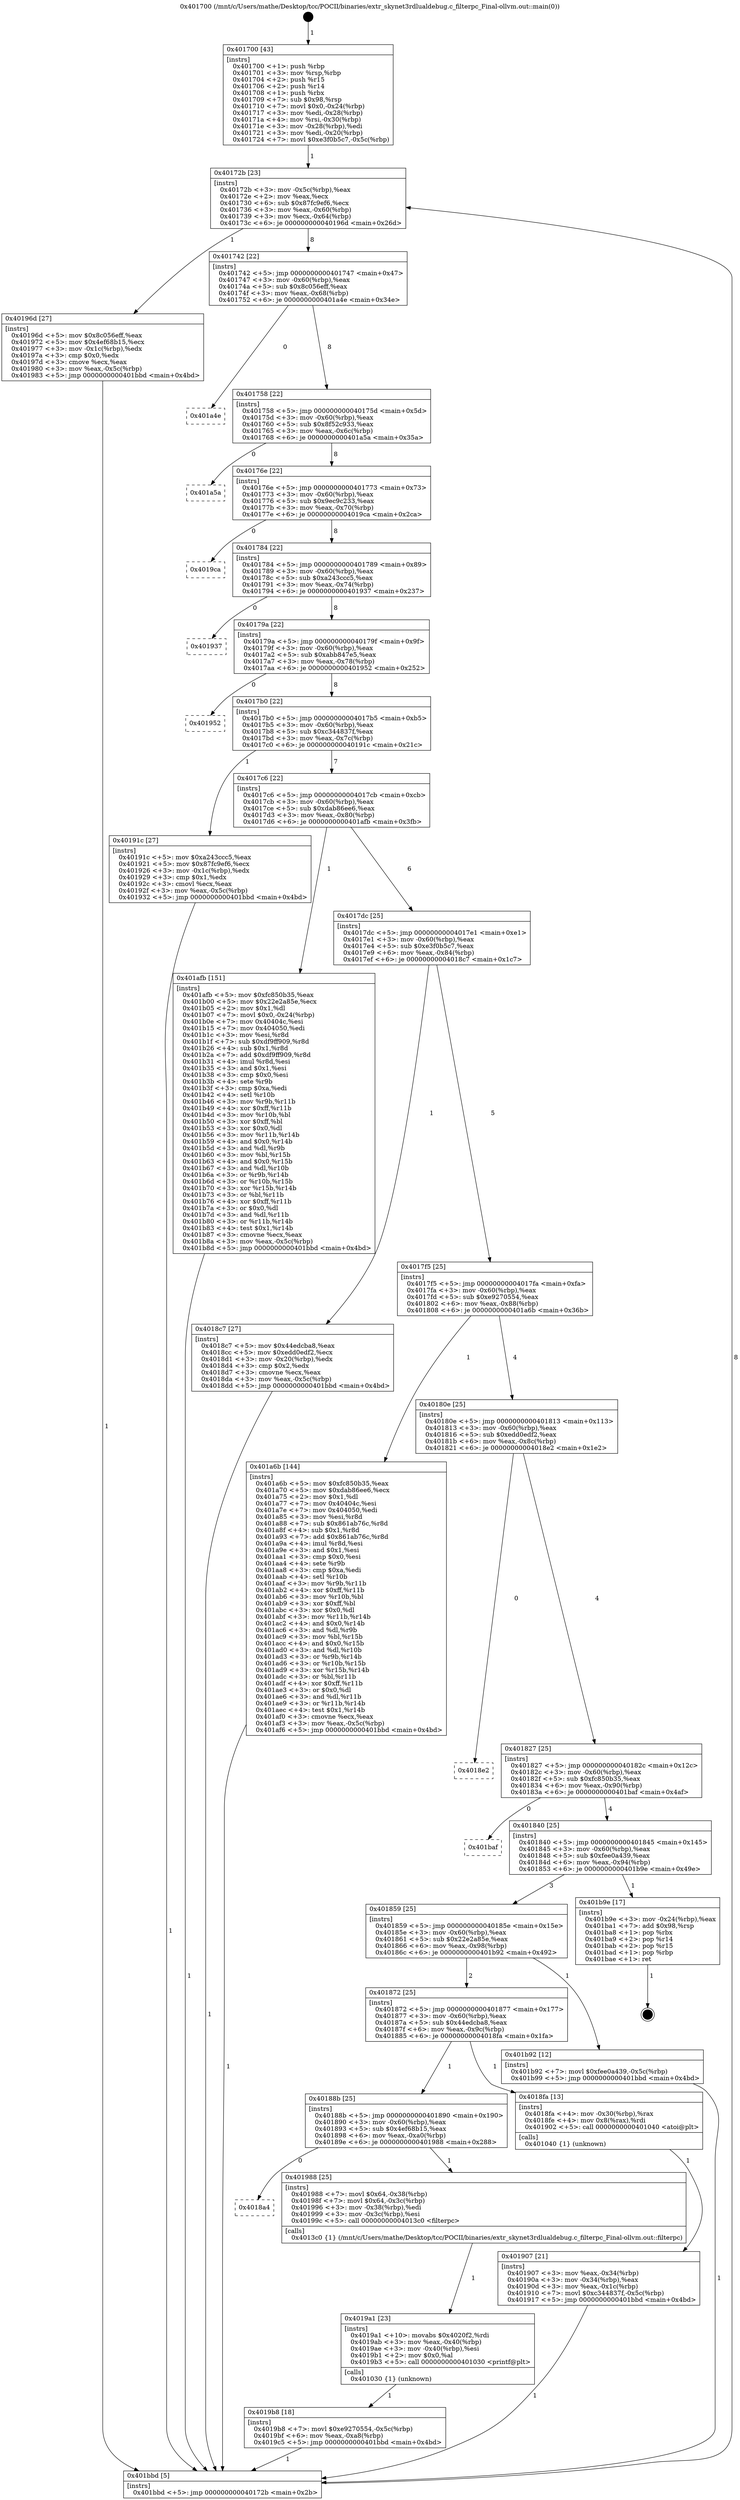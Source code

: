 digraph "0x401700" {
  label = "0x401700 (/mnt/c/Users/mathe/Desktop/tcc/POCII/binaries/extr_skynet3rdlualdebug.c_filterpc_Final-ollvm.out::main(0))"
  labelloc = "t"
  node[shape=record]

  Entry [label="",width=0.3,height=0.3,shape=circle,fillcolor=black,style=filled]
  "0x40172b" [label="{
     0x40172b [23]\l
     | [instrs]\l
     &nbsp;&nbsp;0x40172b \<+3\>: mov -0x5c(%rbp),%eax\l
     &nbsp;&nbsp;0x40172e \<+2\>: mov %eax,%ecx\l
     &nbsp;&nbsp;0x401730 \<+6\>: sub $0x87fc9ef6,%ecx\l
     &nbsp;&nbsp;0x401736 \<+3\>: mov %eax,-0x60(%rbp)\l
     &nbsp;&nbsp;0x401739 \<+3\>: mov %ecx,-0x64(%rbp)\l
     &nbsp;&nbsp;0x40173c \<+6\>: je 000000000040196d \<main+0x26d\>\l
  }"]
  "0x40196d" [label="{
     0x40196d [27]\l
     | [instrs]\l
     &nbsp;&nbsp;0x40196d \<+5\>: mov $0x8c056eff,%eax\l
     &nbsp;&nbsp;0x401972 \<+5\>: mov $0x4ef68b15,%ecx\l
     &nbsp;&nbsp;0x401977 \<+3\>: mov -0x1c(%rbp),%edx\l
     &nbsp;&nbsp;0x40197a \<+3\>: cmp $0x0,%edx\l
     &nbsp;&nbsp;0x40197d \<+3\>: cmove %ecx,%eax\l
     &nbsp;&nbsp;0x401980 \<+3\>: mov %eax,-0x5c(%rbp)\l
     &nbsp;&nbsp;0x401983 \<+5\>: jmp 0000000000401bbd \<main+0x4bd\>\l
  }"]
  "0x401742" [label="{
     0x401742 [22]\l
     | [instrs]\l
     &nbsp;&nbsp;0x401742 \<+5\>: jmp 0000000000401747 \<main+0x47\>\l
     &nbsp;&nbsp;0x401747 \<+3\>: mov -0x60(%rbp),%eax\l
     &nbsp;&nbsp;0x40174a \<+5\>: sub $0x8c056eff,%eax\l
     &nbsp;&nbsp;0x40174f \<+3\>: mov %eax,-0x68(%rbp)\l
     &nbsp;&nbsp;0x401752 \<+6\>: je 0000000000401a4e \<main+0x34e\>\l
  }"]
  Exit [label="",width=0.3,height=0.3,shape=circle,fillcolor=black,style=filled,peripheries=2]
  "0x401a4e" [label="{
     0x401a4e\l
  }", style=dashed]
  "0x401758" [label="{
     0x401758 [22]\l
     | [instrs]\l
     &nbsp;&nbsp;0x401758 \<+5\>: jmp 000000000040175d \<main+0x5d\>\l
     &nbsp;&nbsp;0x40175d \<+3\>: mov -0x60(%rbp),%eax\l
     &nbsp;&nbsp;0x401760 \<+5\>: sub $0x8f52c933,%eax\l
     &nbsp;&nbsp;0x401765 \<+3\>: mov %eax,-0x6c(%rbp)\l
     &nbsp;&nbsp;0x401768 \<+6\>: je 0000000000401a5a \<main+0x35a\>\l
  }"]
  "0x4019b8" [label="{
     0x4019b8 [18]\l
     | [instrs]\l
     &nbsp;&nbsp;0x4019b8 \<+7\>: movl $0xe9270554,-0x5c(%rbp)\l
     &nbsp;&nbsp;0x4019bf \<+6\>: mov %eax,-0xa8(%rbp)\l
     &nbsp;&nbsp;0x4019c5 \<+5\>: jmp 0000000000401bbd \<main+0x4bd\>\l
  }"]
  "0x401a5a" [label="{
     0x401a5a\l
  }", style=dashed]
  "0x40176e" [label="{
     0x40176e [22]\l
     | [instrs]\l
     &nbsp;&nbsp;0x40176e \<+5\>: jmp 0000000000401773 \<main+0x73\>\l
     &nbsp;&nbsp;0x401773 \<+3\>: mov -0x60(%rbp),%eax\l
     &nbsp;&nbsp;0x401776 \<+5\>: sub $0x9ec9c233,%eax\l
     &nbsp;&nbsp;0x40177b \<+3\>: mov %eax,-0x70(%rbp)\l
     &nbsp;&nbsp;0x40177e \<+6\>: je 00000000004019ca \<main+0x2ca\>\l
  }"]
  "0x4019a1" [label="{
     0x4019a1 [23]\l
     | [instrs]\l
     &nbsp;&nbsp;0x4019a1 \<+10\>: movabs $0x4020f2,%rdi\l
     &nbsp;&nbsp;0x4019ab \<+3\>: mov %eax,-0x40(%rbp)\l
     &nbsp;&nbsp;0x4019ae \<+3\>: mov -0x40(%rbp),%esi\l
     &nbsp;&nbsp;0x4019b1 \<+2\>: mov $0x0,%al\l
     &nbsp;&nbsp;0x4019b3 \<+5\>: call 0000000000401030 \<printf@plt\>\l
     | [calls]\l
     &nbsp;&nbsp;0x401030 \{1\} (unknown)\l
  }"]
  "0x4019ca" [label="{
     0x4019ca\l
  }", style=dashed]
  "0x401784" [label="{
     0x401784 [22]\l
     | [instrs]\l
     &nbsp;&nbsp;0x401784 \<+5\>: jmp 0000000000401789 \<main+0x89\>\l
     &nbsp;&nbsp;0x401789 \<+3\>: mov -0x60(%rbp),%eax\l
     &nbsp;&nbsp;0x40178c \<+5\>: sub $0xa243ccc5,%eax\l
     &nbsp;&nbsp;0x401791 \<+3\>: mov %eax,-0x74(%rbp)\l
     &nbsp;&nbsp;0x401794 \<+6\>: je 0000000000401937 \<main+0x237\>\l
  }"]
  "0x4018a4" [label="{
     0x4018a4\l
  }", style=dashed]
  "0x401937" [label="{
     0x401937\l
  }", style=dashed]
  "0x40179a" [label="{
     0x40179a [22]\l
     | [instrs]\l
     &nbsp;&nbsp;0x40179a \<+5\>: jmp 000000000040179f \<main+0x9f\>\l
     &nbsp;&nbsp;0x40179f \<+3\>: mov -0x60(%rbp),%eax\l
     &nbsp;&nbsp;0x4017a2 \<+5\>: sub $0xabb847e5,%eax\l
     &nbsp;&nbsp;0x4017a7 \<+3\>: mov %eax,-0x78(%rbp)\l
     &nbsp;&nbsp;0x4017aa \<+6\>: je 0000000000401952 \<main+0x252\>\l
  }"]
  "0x401988" [label="{
     0x401988 [25]\l
     | [instrs]\l
     &nbsp;&nbsp;0x401988 \<+7\>: movl $0x64,-0x38(%rbp)\l
     &nbsp;&nbsp;0x40198f \<+7\>: movl $0x64,-0x3c(%rbp)\l
     &nbsp;&nbsp;0x401996 \<+3\>: mov -0x38(%rbp),%edi\l
     &nbsp;&nbsp;0x401999 \<+3\>: mov -0x3c(%rbp),%esi\l
     &nbsp;&nbsp;0x40199c \<+5\>: call 00000000004013c0 \<filterpc\>\l
     | [calls]\l
     &nbsp;&nbsp;0x4013c0 \{1\} (/mnt/c/Users/mathe/Desktop/tcc/POCII/binaries/extr_skynet3rdlualdebug.c_filterpc_Final-ollvm.out::filterpc)\l
  }"]
  "0x401952" [label="{
     0x401952\l
  }", style=dashed]
  "0x4017b0" [label="{
     0x4017b0 [22]\l
     | [instrs]\l
     &nbsp;&nbsp;0x4017b0 \<+5\>: jmp 00000000004017b5 \<main+0xb5\>\l
     &nbsp;&nbsp;0x4017b5 \<+3\>: mov -0x60(%rbp),%eax\l
     &nbsp;&nbsp;0x4017b8 \<+5\>: sub $0xc344837f,%eax\l
     &nbsp;&nbsp;0x4017bd \<+3\>: mov %eax,-0x7c(%rbp)\l
     &nbsp;&nbsp;0x4017c0 \<+6\>: je 000000000040191c \<main+0x21c\>\l
  }"]
  "0x401907" [label="{
     0x401907 [21]\l
     | [instrs]\l
     &nbsp;&nbsp;0x401907 \<+3\>: mov %eax,-0x34(%rbp)\l
     &nbsp;&nbsp;0x40190a \<+3\>: mov -0x34(%rbp),%eax\l
     &nbsp;&nbsp;0x40190d \<+3\>: mov %eax,-0x1c(%rbp)\l
     &nbsp;&nbsp;0x401910 \<+7\>: movl $0xc344837f,-0x5c(%rbp)\l
     &nbsp;&nbsp;0x401917 \<+5\>: jmp 0000000000401bbd \<main+0x4bd\>\l
  }"]
  "0x40191c" [label="{
     0x40191c [27]\l
     | [instrs]\l
     &nbsp;&nbsp;0x40191c \<+5\>: mov $0xa243ccc5,%eax\l
     &nbsp;&nbsp;0x401921 \<+5\>: mov $0x87fc9ef6,%ecx\l
     &nbsp;&nbsp;0x401926 \<+3\>: mov -0x1c(%rbp),%edx\l
     &nbsp;&nbsp;0x401929 \<+3\>: cmp $0x1,%edx\l
     &nbsp;&nbsp;0x40192c \<+3\>: cmovl %ecx,%eax\l
     &nbsp;&nbsp;0x40192f \<+3\>: mov %eax,-0x5c(%rbp)\l
     &nbsp;&nbsp;0x401932 \<+5\>: jmp 0000000000401bbd \<main+0x4bd\>\l
  }"]
  "0x4017c6" [label="{
     0x4017c6 [22]\l
     | [instrs]\l
     &nbsp;&nbsp;0x4017c6 \<+5\>: jmp 00000000004017cb \<main+0xcb\>\l
     &nbsp;&nbsp;0x4017cb \<+3\>: mov -0x60(%rbp),%eax\l
     &nbsp;&nbsp;0x4017ce \<+5\>: sub $0xdab86ee6,%eax\l
     &nbsp;&nbsp;0x4017d3 \<+3\>: mov %eax,-0x80(%rbp)\l
     &nbsp;&nbsp;0x4017d6 \<+6\>: je 0000000000401afb \<main+0x3fb\>\l
  }"]
  "0x40188b" [label="{
     0x40188b [25]\l
     | [instrs]\l
     &nbsp;&nbsp;0x40188b \<+5\>: jmp 0000000000401890 \<main+0x190\>\l
     &nbsp;&nbsp;0x401890 \<+3\>: mov -0x60(%rbp),%eax\l
     &nbsp;&nbsp;0x401893 \<+5\>: sub $0x4ef68b15,%eax\l
     &nbsp;&nbsp;0x401898 \<+6\>: mov %eax,-0xa0(%rbp)\l
     &nbsp;&nbsp;0x40189e \<+6\>: je 0000000000401988 \<main+0x288\>\l
  }"]
  "0x401afb" [label="{
     0x401afb [151]\l
     | [instrs]\l
     &nbsp;&nbsp;0x401afb \<+5\>: mov $0xfc850b35,%eax\l
     &nbsp;&nbsp;0x401b00 \<+5\>: mov $0x22e2a85e,%ecx\l
     &nbsp;&nbsp;0x401b05 \<+2\>: mov $0x1,%dl\l
     &nbsp;&nbsp;0x401b07 \<+7\>: movl $0x0,-0x24(%rbp)\l
     &nbsp;&nbsp;0x401b0e \<+7\>: mov 0x40404c,%esi\l
     &nbsp;&nbsp;0x401b15 \<+7\>: mov 0x404050,%edi\l
     &nbsp;&nbsp;0x401b1c \<+3\>: mov %esi,%r8d\l
     &nbsp;&nbsp;0x401b1f \<+7\>: sub $0xdf9ff909,%r8d\l
     &nbsp;&nbsp;0x401b26 \<+4\>: sub $0x1,%r8d\l
     &nbsp;&nbsp;0x401b2a \<+7\>: add $0xdf9ff909,%r8d\l
     &nbsp;&nbsp;0x401b31 \<+4\>: imul %r8d,%esi\l
     &nbsp;&nbsp;0x401b35 \<+3\>: and $0x1,%esi\l
     &nbsp;&nbsp;0x401b38 \<+3\>: cmp $0x0,%esi\l
     &nbsp;&nbsp;0x401b3b \<+4\>: sete %r9b\l
     &nbsp;&nbsp;0x401b3f \<+3\>: cmp $0xa,%edi\l
     &nbsp;&nbsp;0x401b42 \<+4\>: setl %r10b\l
     &nbsp;&nbsp;0x401b46 \<+3\>: mov %r9b,%r11b\l
     &nbsp;&nbsp;0x401b49 \<+4\>: xor $0xff,%r11b\l
     &nbsp;&nbsp;0x401b4d \<+3\>: mov %r10b,%bl\l
     &nbsp;&nbsp;0x401b50 \<+3\>: xor $0xff,%bl\l
     &nbsp;&nbsp;0x401b53 \<+3\>: xor $0x0,%dl\l
     &nbsp;&nbsp;0x401b56 \<+3\>: mov %r11b,%r14b\l
     &nbsp;&nbsp;0x401b59 \<+4\>: and $0x0,%r14b\l
     &nbsp;&nbsp;0x401b5d \<+3\>: and %dl,%r9b\l
     &nbsp;&nbsp;0x401b60 \<+3\>: mov %bl,%r15b\l
     &nbsp;&nbsp;0x401b63 \<+4\>: and $0x0,%r15b\l
     &nbsp;&nbsp;0x401b67 \<+3\>: and %dl,%r10b\l
     &nbsp;&nbsp;0x401b6a \<+3\>: or %r9b,%r14b\l
     &nbsp;&nbsp;0x401b6d \<+3\>: or %r10b,%r15b\l
     &nbsp;&nbsp;0x401b70 \<+3\>: xor %r15b,%r14b\l
     &nbsp;&nbsp;0x401b73 \<+3\>: or %bl,%r11b\l
     &nbsp;&nbsp;0x401b76 \<+4\>: xor $0xff,%r11b\l
     &nbsp;&nbsp;0x401b7a \<+3\>: or $0x0,%dl\l
     &nbsp;&nbsp;0x401b7d \<+3\>: and %dl,%r11b\l
     &nbsp;&nbsp;0x401b80 \<+3\>: or %r11b,%r14b\l
     &nbsp;&nbsp;0x401b83 \<+4\>: test $0x1,%r14b\l
     &nbsp;&nbsp;0x401b87 \<+3\>: cmovne %ecx,%eax\l
     &nbsp;&nbsp;0x401b8a \<+3\>: mov %eax,-0x5c(%rbp)\l
     &nbsp;&nbsp;0x401b8d \<+5\>: jmp 0000000000401bbd \<main+0x4bd\>\l
  }"]
  "0x4017dc" [label="{
     0x4017dc [25]\l
     | [instrs]\l
     &nbsp;&nbsp;0x4017dc \<+5\>: jmp 00000000004017e1 \<main+0xe1\>\l
     &nbsp;&nbsp;0x4017e1 \<+3\>: mov -0x60(%rbp),%eax\l
     &nbsp;&nbsp;0x4017e4 \<+5\>: sub $0xe3f0b5c7,%eax\l
     &nbsp;&nbsp;0x4017e9 \<+6\>: mov %eax,-0x84(%rbp)\l
     &nbsp;&nbsp;0x4017ef \<+6\>: je 00000000004018c7 \<main+0x1c7\>\l
  }"]
  "0x4018fa" [label="{
     0x4018fa [13]\l
     | [instrs]\l
     &nbsp;&nbsp;0x4018fa \<+4\>: mov -0x30(%rbp),%rax\l
     &nbsp;&nbsp;0x4018fe \<+4\>: mov 0x8(%rax),%rdi\l
     &nbsp;&nbsp;0x401902 \<+5\>: call 0000000000401040 \<atoi@plt\>\l
     | [calls]\l
     &nbsp;&nbsp;0x401040 \{1\} (unknown)\l
  }"]
  "0x4018c7" [label="{
     0x4018c7 [27]\l
     | [instrs]\l
     &nbsp;&nbsp;0x4018c7 \<+5\>: mov $0x44edcba8,%eax\l
     &nbsp;&nbsp;0x4018cc \<+5\>: mov $0xedd0edf2,%ecx\l
     &nbsp;&nbsp;0x4018d1 \<+3\>: mov -0x20(%rbp),%edx\l
     &nbsp;&nbsp;0x4018d4 \<+3\>: cmp $0x2,%edx\l
     &nbsp;&nbsp;0x4018d7 \<+3\>: cmovne %ecx,%eax\l
     &nbsp;&nbsp;0x4018da \<+3\>: mov %eax,-0x5c(%rbp)\l
     &nbsp;&nbsp;0x4018dd \<+5\>: jmp 0000000000401bbd \<main+0x4bd\>\l
  }"]
  "0x4017f5" [label="{
     0x4017f5 [25]\l
     | [instrs]\l
     &nbsp;&nbsp;0x4017f5 \<+5\>: jmp 00000000004017fa \<main+0xfa\>\l
     &nbsp;&nbsp;0x4017fa \<+3\>: mov -0x60(%rbp),%eax\l
     &nbsp;&nbsp;0x4017fd \<+5\>: sub $0xe9270554,%eax\l
     &nbsp;&nbsp;0x401802 \<+6\>: mov %eax,-0x88(%rbp)\l
     &nbsp;&nbsp;0x401808 \<+6\>: je 0000000000401a6b \<main+0x36b\>\l
  }"]
  "0x401bbd" [label="{
     0x401bbd [5]\l
     | [instrs]\l
     &nbsp;&nbsp;0x401bbd \<+5\>: jmp 000000000040172b \<main+0x2b\>\l
  }"]
  "0x401700" [label="{
     0x401700 [43]\l
     | [instrs]\l
     &nbsp;&nbsp;0x401700 \<+1\>: push %rbp\l
     &nbsp;&nbsp;0x401701 \<+3\>: mov %rsp,%rbp\l
     &nbsp;&nbsp;0x401704 \<+2\>: push %r15\l
     &nbsp;&nbsp;0x401706 \<+2\>: push %r14\l
     &nbsp;&nbsp;0x401708 \<+1\>: push %rbx\l
     &nbsp;&nbsp;0x401709 \<+7\>: sub $0x98,%rsp\l
     &nbsp;&nbsp;0x401710 \<+7\>: movl $0x0,-0x24(%rbp)\l
     &nbsp;&nbsp;0x401717 \<+3\>: mov %edi,-0x28(%rbp)\l
     &nbsp;&nbsp;0x40171a \<+4\>: mov %rsi,-0x30(%rbp)\l
     &nbsp;&nbsp;0x40171e \<+3\>: mov -0x28(%rbp),%edi\l
     &nbsp;&nbsp;0x401721 \<+3\>: mov %edi,-0x20(%rbp)\l
     &nbsp;&nbsp;0x401724 \<+7\>: movl $0xe3f0b5c7,-0x5c(%rbp)\l
  }"]
  "0x401872" [label="{
     0x401872 [25]\l
     | [instrs]\l
     &nbsp;&nbsp;0x401872 \<+5\>: jmp 0000000000401877 \<main+0x177\>\l
     &nbsp;&nbsp;0x401877 \<+3\>: mov -0x60(%rbp),%eax\l
     &nbsp;&nbsp;0x40187a \<+5\>: sub $0x44edcba8,%eax\l
     &nbsp;&nbsp;0x40187f \<+6\>: mov %eax,-0x9c(%rbp)\l
     &nbsp;&nbsp;0x401885 \<+6\>: je 00000000004018fa \<main+0x1fa\>\l
  }"]
  "0x401a6b" [label="{
     0x401a6b [144]\l
     | [instrs]\l
     &nbsp;&nbsp;0x401a6b \<+5\>: mov $0xfc850b35,%eax\l
     &nbsp;&nbsp;0x401a70 \<+5\>: mov $0xdab86ee6,%ecx\l
     &nbsp;&nbsp;0x401a75 \<+2\>: mov $0x1,%dl\l
     &nbsp;&nbsp;0x401a77 \<+7\>: mov 0x40404c,%esi\l
     &nbsp;&nbsp;0x401a7e \<+7\>: mov 0x404050,%edi\l
     &nbsp;&nbsp;0x401a85 \<+3\>: mov %esi,%r8d\l
     &nbsp;&nbsp;0x401a88 \<+7\>: sub $0x861ab76c,%r8d\l
     &nbsp;&nbsp;0x401a8f \<+4\>: sub $0x1,%r8d\l
     &nbsp;&nbsp;0x401a93 \<+7\>: add $0x861ab76c,%r8d\l
     &nbsp;&nbsp;0x401a9a \<+4\>: imul %r8d,%esi\l
     &nbsp;&nbsp;0x401a9e \<+3\>: and $0x1,%esi\l
     &nbsp;&nbsp;0x401aa1 \<+3\>: cmp $0x0,%esi\l
     &nbsp;&nbsp;0x401aa4 \<+4\>: sete %r9b\l
     &nbsp;&nbsp;0x401aa8 \<+3\>: cmp $0xa,%edi\l
     &nbsp;&nbsp;0x401aab \<+4\>: setl %r10b\l
     &nbsp;&nbsp;0x401aaf \<+3\>: mov %r9b,%r11b\l
     &nbsp;&nbsp;0x401ab2 \<+4\>: xor $0xff,%r11b\l
     &nbsp;&nbsp;0x401ab6 \<+3\>: mov %r10b,%bl\l
     &nbsp;&nbsp;0x401ab9 \<+3\>: xor $0xff,%bl\l
     &nbsp;&nbsp;0x401abc \<+3\>: xor $0x0,%dl\l
     &nbsp;&nbsp;0x401abf \<+3\>: mov %r11b,%r14b\l
     &nbsp;&nbsp;0x401ac2 \<+4\>: and $0x0,%r14b\l
     &nbsp;&nbsp;0x401ac6 \<+3\>: and %dl,%r9b\l
     &nbsp;&nbsp;0x401ac9 \<+3\>: mov %bl,%r15b\l
     &nbsp;&nbsp;0x401acc \<+4\>: and $0x0,%r15b\l
     &nbsp;&nbsp;0x401ad0 \<+3\>: and %dl,%r10b\l
     &nbsp;&nbsp;0x401ad3 \<+3\>: or %r9b,%r14b\l
     &nbsp;&nbsp;0x401ad6 \<+3\>: or %r10b,%r15b\l
     &nbsp;&nbsp;0x401ad9 \<+3\>: xor %r15b,%r14b\l
     &nbsp;&nbsp;0x401adc \<+3\>: or %bl,%r11b\l
     &nbsp;&nbsp;0x401adf \<+4\>: xor $0xff,%r11b\l
     &nbsp;&nbsp;0x401ae3 \<+3\>: or $0x0,%dl\l
     &nbsp;&nbsp;0x401ae6 \<+3\>: and %dl,%r11b\l
     &nbsp;&nbsp;0x401ae9 \<+3\>: or %r11b,%r14b\l
     &nbsp;&nbsp;0x401aec \<+4\>: test $0x1,%r14b\l
     &nbsp;&nbsp;0x401af0 \<+3\>: cmovne %ecx,%eax\l
     &nbsp;&nbsp;0x401af3 \<+3\>: mov %eax,-0x5c(%rbp)\l
     &nbsp;&nbsp;0x401af6 \<+5\>: jmp 0000000000401bbd \<main+0x4bd\>\l
  }"]
  "0x40180e" [label="{
     0x40180e [25]\l
     | [instrs]\l
     &nbsp;&nbsp;0x40180e \<+5\>: jmp 0000000000401813 \<main+0x113\>\l
     &nbsp;&nbsp;0x401813 \<+3\>: mov -0x60(%rbp),%eax\l
     &nbsp;&nbsp;0x401816 \<+5\>: sub $0xedd0edf2,%eax\l
     &nbsp;&nbsp;0x40181b \<+6\>: mov %eax,-0x8c(%rbp)\l
     &nbsp;&nbsp;0x401821 \<+6\>: je 00000000004018e2 \<main+0x1e2\>\l
  }"]
  "0x401b92" [label="{
     0x401b92 [12]\l
     | [instrs]\l
     &nbsp;&nbsp;0x401b92 \<+7\>: movl $0xfee0a439,-0x5c(%rbp)\l
     &nbsp;&nbsp;0x401b99 \<+5\>: jmp 0000000000401bbd \<main+0x4bd\>\l
  }"]
  "0x4018e2" [label="{
     0x4018e2\l
  }", style=dashed]
  "0x401827" [label="{
     0x401827 [25]\l
     | [instrs]\l
     &nbsp;&nbsp;0x401827 \<+5\>: jmp 000000000040182c \<main+0x12c\>\l
     &nbsp;&nbsp;0x40182c \<+3\>: mov -0x60(%rbp),%eax\l
     &nbsp;&nbsp;0x40182f \<+5\>: sub $0xfc850b35,%eax\l
     &nbsp;&nbsp;0x401834 \<+6\>: mov %eax,-0x90(%rbp)\l
     &nbsp;&nbsp;0x40183a \<+6\>: je 0000000000401baf \<main+0x4af\>\l
  }"]
  "0x401859" [label="{
     0x401859 [25]\l
     | [instrs]\l
     &nbsp;&nbsp;0x401859 \<+5\>: jmp 000000000040185e \<main+0x15e\>\l
     &nbsp;&nbsp;0x40185e \<+3\>: mov -0x60(%rbp),%eax\l
     &nbsp;&nbsp;0x401861 \<+5\>: sub $0x22e2a85e,%eax\l
     &nbsp;&nbsp;0x401866 \<+6\>: mov %eax,-0x98(%rbp)\l
     &nbsp;&nbsp;0x40186c \<+6\>: je 0000000000401b92 \<main+0x492\>\l
  }"]
  "0x401baf" [label="{
     0x401baf\l
  }", style=dashed]
  "0x401840" [label="{
     0x401840 [25]\l
     | [instrs]\l
     &nbsp;&nbsp;0x401840 \<+5\>: jmp 0000000000401845 \<main+0x145\>\l
     &nbsp;&nbsp;0x401845 \<+3\>: mov -0x60(%rbp),%eax\l
     &nbsp;&nbsp;0x401848 \<+5\>: sub $0xfee0a439,%eax\l
     &nbsp;&nbsp;0x40184d \<+6\>: mov %eax,-0x94(%rbp)\l
     &nbsp;&nbsp;0x401853 \<+6\>: je 0000000000401b9e \<main+0x49e\>\l
  }"]
  "0x401b9e" [label="{
     0x401b9e [17]\l
     | [instrs]\l
     &nbsp;&nbsp;0x401b9e \<+3\>: mov -0x24(%rbp),%eax\l
     &nbsp;&nbsp;0x401ba1 \<+7\>: add $0x98,%rsp\l
     &nbsp;&nbsp;0x401ba8 \<+1\>: pop %rbx\l
     &nbsp;&nbsp;0x401ba9 \<+2\>: pop %r14\l
     &nbsp;&nbsp;0x401bab \<+2\>: pop %r15\l
     &nbsp;&nbsp;0x401bad \<+1\>: pop %rbp\l
     &nbsp;&nbsp;0x401bae \<+1\>: ret\l
  }"]
  Entry -> "0x401700" [label=" 1"]
  "0x40172b" -> "0x40196d" [label=" 1"]
  "0x40172b" -> "0x401742" [label=" 8"]
  "0x401b9e" -> Exit [label=" 1"]
  "0x401742" -> "0x401a4e" [label=" 0"]
  "0x401742" -> "0x401758" [label=" 8"]
  "0x401b92" -> "0x401bbd" [label=" 1"]
  "0x401758" -> "0x401a5a" [label=" 0"]
  "0x401758" -> "0x40176e" [label=" 8"]
  "0x401afb" -> "0x401bbd" [label=" 1"]
  "0x40176e" -> "0x4019ca" [label=" 0"]
  "0x40176e" -> "0x401784" [label=" 8"]
  "0x401a6b" -> "0x401bbd" [label=" 1"]
  "0x401784" -> "0x401937" [label=" 0"]
  "0x401784" -> "0x40179a" [label=" 8"]
  "0x4019b8" -> "0x401bbd" [label=" 1"]
  "0x40179a" -> "0x401952" [label=" 0"]
  "0x40179a" -> "0x4017b0" [label=" 8"]
  "0x4019a1" -> "0x4019b8" [label=" 1"]
  "0x4017b0" -> "0x40191c" [label=" 1"]
  "0x4017b0" -> "0x4017c6" [label=" 7"]
  "0x40188b" -> "0x4018a4" [label=" 0"]
  "0x4017c6" -> "0x401afb" [label=" 1"]
  "0x4017c6" -> "0x4017dc" [label=" 6"]
  "0x40188b" -> "0x401988" [label=" 1"]
  "0x4017dc" -> "0x4018c7" [label=" 1"]
  "0x4017dc" -> "0x4017f5" [label=" 5"]
  "0x4018c7" -> "0x401bbd" [label=" 1"]
  "0x401700" -> "0x40172b" [label=" 1"]
  "0x401bbd" -> "0x40172b" [label=" 8"]
  "0x401988" -> "0x4019a1" [label=" 1"]
  "0x4017f5" -> "0x401a6b" [label=" 1"]
  "0x4017f5" -> "0x40180e" [label=" 4"]
  "0x40191c" -> "0x401bbd" [label=" 1"]
  "0x40180e" -> "0x4018e2" [label=" 0"]
  "0x40180e" -> "0x401827" [label=" 4"]
  "0x401907" -> "0x401bbd" [label=" 1"]
  "0x401827" -> "0x401baf" [label=" 0"]
  "0x401827" -> "0x401840" [label=" 4"]
  "0x401872" -> "0x40188b" [label=" 1"]
  "0x401840" -> "0x401b9e" [label=" 1"]
  "0x401840" -> "0x401859" [label=" 3"]
  "0x4018fa" -> "0x401907" [label=" 1"]
  "0x401859" -> "0x401b92" [label=" 1"]
  "0x401859" -> "0x401872" [label=" 2"]
  "0x40196d" -> "0x401bbd" [label=" 1"]
  "0x401872" -> "0x4018fa" [label=" 1"]
}
